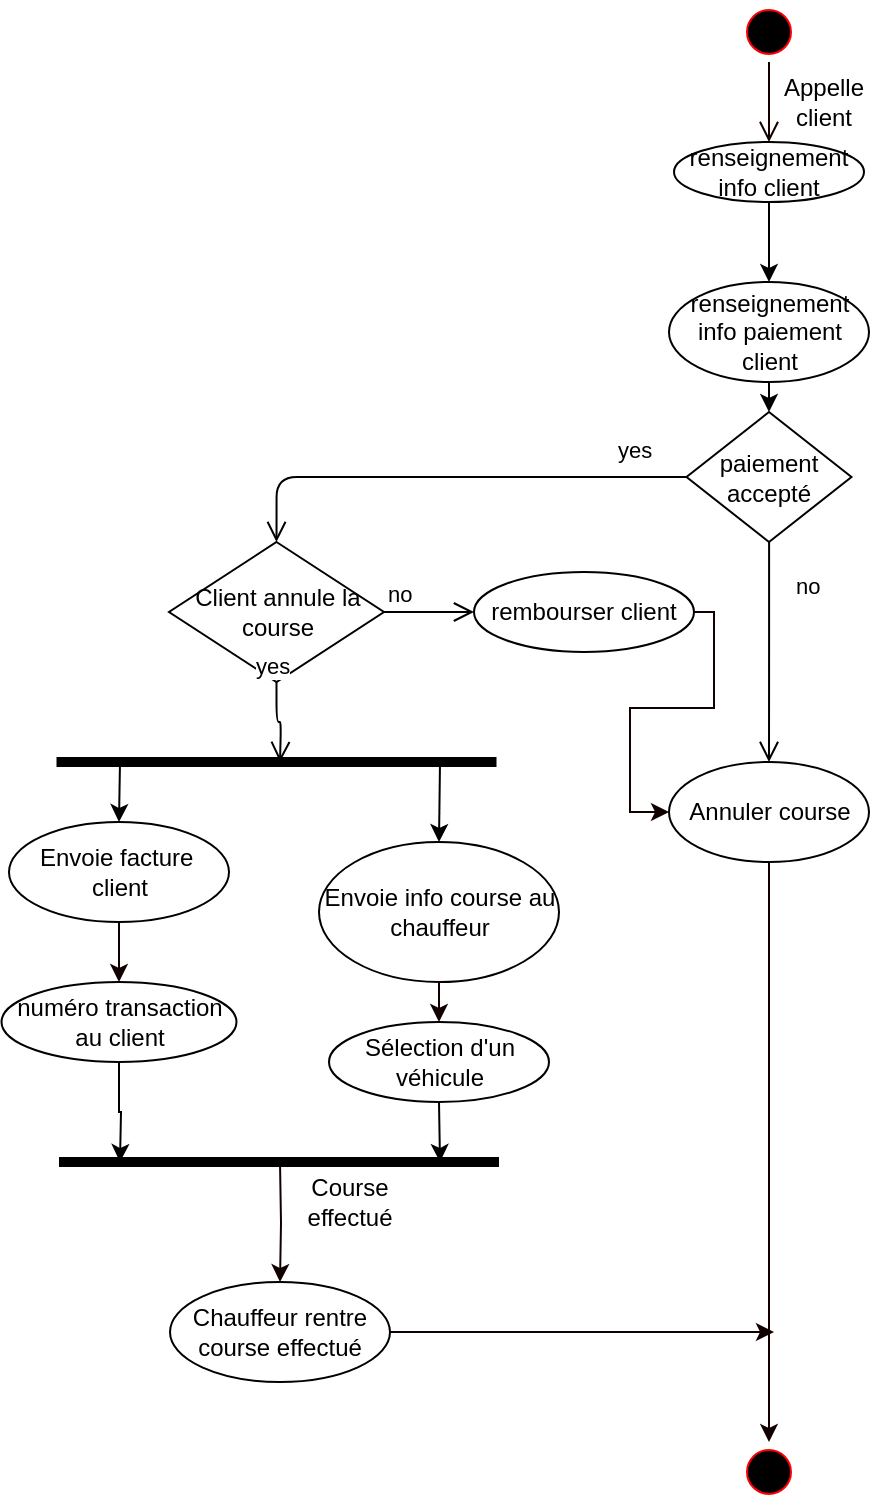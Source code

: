 <mxfile version="13.7.9" type="device"><diagram id="PLFkoICRe5J_pViO7fwP" name="Page-1"><mxGraphModel dx="1038" dy="1700" grid="1" gridSize="10" guides="1" tooltips="1" connect="1" arrows="1" fold="1" page="1" pageScale="1" pageWidth="827" pageHeight="1169" math="0" shadow="0"><root><mxCell id="0"/><mxCell id="1" parent="0"/><mxCell id="mDS-zWvdkisfn9acydBK-3" value="" style="ellipse;html=1;shape=startState;fillColor=#000000;strokeColor=#ff0000;" parent="1" vertex="1"><mxGeometry x="392.5" y="-70" width="30" height="30" as="geometry"/></mxCell><mxCell id="mDS-zWvdkisfn9acydBK-4" value="" style="edgeStyle=orthogonalEdgeStyle;html=1;verticalAlign=bottom;endArrow=open;endSize=8;entryX=0.5;entryY=0;entryDx=0;entryDy=0;strokeColor=#120000;" parent="1" source="mDS-zWvdkisfn9acydBK-3" target="mDS-zWvdkisfn9acydBK-5" edge="1"><mxGeometry relative="1" as="geometry"><mxPoint x="405" y="90" as="targetPoint"/></mxGeometry></mxCell><mxCell id="mDS-zWvdkisfn9acydBK-5" value="renseignement info client" style="ellipse;whiteSpace=wrap;html=1;" parent="1" vertex="1"><mxGeometry x="360" width="95" height="30" as="geometry"/></mxCell><mxCell id="mDS-zWvdkisfn9acydBK-54" style="edgeStyle=orthogonalEdgeStyle;rounded=0;orthogonalLoop=1;jettySize=auto;html=1;exitX=0.5;exitY=1;exitDx=0;exitDy=0;strokeColor=#120000;" parent="1" source="mDS-zWvdkisfn9acydBK-11" target="5tTq6glwS4zJhg97NXu6-18" edge="1"><mxGeometry relative="1" as="geometry"><mxPoint x="83" y="510" as="targetPoint"/></mxGeometry></mxCell><mxCell id="mDS-zWvdkisfn9acydBK-11" value="Envoie facture&amp;nbsp; client" style="ellipse;whiteSpace=wrap;html=1;" parent="1" vertex="1"><mxGeometry x="27.5" y="340" width="110" height="50" as="geometry"/></mxCell><mxCell id="mDS-zWvdkisfn9acydBK-14" value="Appelle client" style="text;html=1;strokeColor=none;fillColor=none;align=center;verticalAlign=middle;whiteSpace=wrap;rounded=0;" parent="1" vertex="1"><mxGeometry x="415" y="-30" width="40" height="20" as="geometry"/></mxCell><mxCell id="mDS-zWvdkisfn9acydBK-20" value="" style="ellipse;html=1;shape=startState;fillColor=#000000;strokeColor=#ff0000;" parent="1" vertex="1"><mxGeometry x="392.5" y="650" width="30" height="30" as="geometry"/></mxCell><mxCell id="mDS-zWvdkisfn9acydBK-58" style="edgeStyle=orthogonalEdgeStyle;rounded=0;orthogonalLoop=1;jettySize=auto;html=1;exitX=0.5;exitY=1;exitDx=0;exitDy=0;strokeColor=#120000;entryX=0.5;entryY=0;entryDx=0;entryDy=0;" parent="1" source="mDS-zWvdkisfn9acydBK-27" target="mDS-zWvdkisfn9acydBK-20" edge="1"><mxGeometry relative="1" as="geometry"><mxPoint x="407.5" y="380" as="targetPoint"/></mxGeometry></mxCell><mxCell id="mDS-zWvdkisfn9acydBK-27" value="Annuler course" style="ellipse;whiteSpace=wrap;html=1;" parent="1" vertex="1"><mxGeometry x="357.5" y="310" width="100" height="50" as="geometry"/></mxCell><mxCell id="mDS-zWvdkisfn9acydBK-36" value="renseignement info paiement client" style="ellipse;whiteSpace=wrap;html=1;" parent="1" vertex="1"><mxGeometry x="357.5" y="70" width="100" height="50" as="geometry"/></mxCell><mxCell id="mDS-zWvdkisfn9acydBK-37" value="" style="endArrow=classic;html=1;strokeColor=#000000;exitX=0.5;exitY=1;exitDx=0;exitDy=0;entryX=0.5;entryY=0;entryDx=0;entryDy=0;" parent="1" source="mDS-zWvdkisfn9acydBK-5" target="mDS-zWvdkisfn9acydBK-36" edge="1"><mxGeometry width="50" height="50" relative="1" as="geometry"><mxPoint x="380" y="280" as="sourcePoint"/><mxPoint x="430" y="230" as="targetPoint"/></mxGeometry></mxCell><mxCell id="mDS-zWvdkisfn9acydBK-38" value="" style="endArrow=classic;html=1;strokeColor=#000000;entryX=0.5;entryY=0;entryDx=0;entryDy=0;" parent="1" source="mDS-zWvdkisfn9acydBK-36" target="5tTq6glwS4zJhg97NXu6-1" edge="1"><mxGeometry width="50" height="50" relative="1" as="geometry"><mxPoint x="390" y="160" as="sourcePoint"/><mxPoint x="408" y="170" as="targetPoint"/></mxGeometry></mxCell><mxCell id="mDS-zWvdkisfn9acydBK-51" style="edgeStyle=orthogonalEdgeStyle;rounded=0;orthogonalLoop=1;jettySize=auto;html=1;exitX=0.5;exitY=1;exitDx=0;exitDy=0;entryX=0.5;entryY=0;entryDx=0;entryDy=0;strokeColor=#120000;" parent="1" source="mDS-zWvdkisfn9acydBK-45" target="mDS-zWvdkisfn9acydBK-48" edge="1"><mxGeometry relative="1" as="geometry"/></mxCell><mxCell id="mDS-zWvdkisfn9acydBK-45" value="Envoie info course au chauffeur" style="ellipse;whiteSpace=wrap;html=1;" parent="1" vertex="1"><mxGeometry x="182.5" y="350" width="120" height="70" as="geometry"/></mxCell><mxCell id="mDS-zWvdkisfn9acydBK-76" style="edgeStyle=orthogonalEdgeStyle;rounded=0;orthogonalLoop=1;jettySize=auto;html=1;entryX=0.5;entryY=0;entryDx=0;entryDy=0;strokeColor=#120000;" parent="1" target="mDS-zWvdkisfn9acydBK-55" edge="1"><mxGeometry relative="1" as="geometry"><mxPoint x="163" y="510" as="sourcePoint"/></mxGeometry></mxCell><mxCell id="5tTq6glwS4zJhg97NXu6-17" style="edgeStyle=orthogonalEdgeStyle;rounded=0;orthogonalLoop=1;jettySize=auto;html=1;exitX=0.5;exitY=1;exitDx=0;exitDy=0;strokeWidth=1;" edge="1" parent="1" source="mDS-zWvdkisfn9acydBK-48"><mxGeometry relative="1" as="geometry"><mxPoint x="243" y="510" as="targetPoint"/></mxGeometry></mxCell><mxCell id="mDS-zWvdkisfn9acydBK-48" value="Sélection d'un véhicule" style="ellipse;whiteSpace=wrap;html=1;" parent="1" vertex="1"><mxGeometry x="187.5" y="440" width="110" height="40" as="geometry"/></mxCell><mxCell id="mDS-zWvdkisfn9acydBK-77" style="edgeStyle=orthogonalEdgeStyle;rounded=0;orthogonalLoop=1;jettySize=auto;html=1;exitX=1;exitY=0.5;exitDx=0;exitDy=0;strokeColor=#120000;" parent="1" source="mDS-zWvdkisfn9acydBK-55" edge="1"><mxGeometry relative="1" as="geometry"><mxPoint x="410" y="595" as="targetPoint"/></mxGeometry></mxCell><mxCell id="mDS-zWvdkisfn9acydBK-55" value="Chauffeur rentre course effectué" style="ellipse;whiteSpace=wrap;html=1;" parent="1" vertex="1"><mxGeometry x="108" y="570" width="110" height="50" as="geometry"/></mxCell><mxCell id="mDS-zWvdkisfn9acydBK-74" style="edgeStyle=orthogonalEdgeStyle;rounded=0;orthogonalLoop=1;jettySize=auto;html=1;exitX=1;exitY=0.5;exitDx=0;exitDy=0;entryX=0;entryY=0.5;entryDx=0;entryDy=0;strokeColor=#120000;" parent="1" source="mDS-zWvdkisfn9acydBK-72" target="mDS-zWvdkisfn9acydBK-27" edge="1"><mxGeometry relative="1" as="geometry"><Array as="points"><mxPoint x="380" y="235"/><mxPoint x="380" y="283"/><mxPoint x="338" y="283"/><mxPoint x="338" y="335"/></Array></mxGeometry></mxCell><mxCell id="mDS-zWvdkisfn9acydBK-72" value="rembourser client" style="ellipse;whiteSpace=wrap;html=1;" parent="1" vertex="1"><mxGeometry x="260" y="215" width="110" height="40" as="geometry"/></mxCell><mxCell id="mDS-zWvdkisfn9acydBK-78" value="Course effectué" style="text;html=1;strokeColor=none;fillColor=none;align=center;verticalAlign=middle;whiteSpace=wrap;rounded=0;" parent="1" vertex="1"><mxGeometry x="178" y="520" width="40" height="20" as="geometry"/></mxCell><mxCell id="5tTq6glwS4zJhg97NXu6-1" value="paiement accepté" style="rhombus;whiteSpace=wrap;html=1;" vertex="1" parent="1"><mxGeometry x="366.25" y="135" width="82.5" height="65" as="geometry"/></mxCell><mxCell id="5tTq6glwS4zJhg97NXu6-2" value="no" style="edgeStyle=orthogonalEdgeStyle;html=1;align=left;verticalAlign=bottom;endArrow=open;endSize=8;entryX=0.5;entryY=0;entryDx=0;entryDy=0;" edge="1" source="5tTq6glwS4zJhg97NXu6-1" parent="1" target="mDS-zWvdkisfn9acydBK-27"><mxGeometry x="-0.438" y="11" relative="1" as="geometry"><mxPoint x="540" y="170" as="targetPoint"/><mxPoint as="offset"/></mxGeometry></mxCell><mxCell id="5tTq6glwS4zJhg97NXu6-3" value="yes" style="edgeStyle=orthogonalEdgeStyle;html=1;align=left;verticalAlign=top;endArrow=open;endSize=8;entryX=0.5;entryY=0;entryDx=0;entryDy=0;" edge="1" source="5tTq6glwS4zJhg97NXu6-1" parent="1" target="5tTq6glwS4zJhg97NXu6-7"><mxGeometry x="-0.695" y="-27" relative="1" as="geometry"><mxPoint x="160" y="150" as="targetPoint"/><mxPoint as="offset"/></mxGeometry></mxCell><mxCell id="5tTq6glwS4zJhg97NXu6-7" value="Client annule la course" style="rhombus;whiteSpace=wrap;html=1;" vertex="1" parent="1"><mxGeometry x="107.5" y="200" width="107.5" height="70" as="geometry"/></mxCell><mxCell id="5tTq6glwS4zJhg97NXu6-8" value="no" style="edgeStyle=orthogonalEdgeStyle;html=1;align=left;verticalAlign=bottom;endArrow=open;endSize=8;entryX=0;entryY=0.5;entryDx=0;entryDy=0;" edge="1" source="5tTq6glwS4zJhg97NXu6-7" parent="1" target="mDS-zWvdkisfn9acydBK-72"><mxGeometry x="-1" relative="1" as="geometry"><mxPoint x="332.5" y="30" as="targetPoint"/></mxGeometry></mxCell><mxCell id="5tTq6glwS4zJhg97NXu6-9" value="yes" style="edgeStyle=orthogonalEdgeStyle;html=1;align=left;verticalAlign=top;endArrow=open;endSize=8;" edge="1" source="5tTq6glwS4zJhg97NXu6-7" parent="1"><mxGeometry x="0.042" y="21" relative="1" as="geometry"><mxPoint x="163" y="310" as="targetPoint"/><mxPoint x="-14" y="-20" as="offset"/></mxGeometry></mxCell><mxCell id="5tTq6glwS4zJhg97NXu6-11" value="" style="endArrow=none;html=1;strokeWidth=5;" edge="1" parent="1"><mxGeometry width="50" height="50" relative="1" as="geometry"><mxPoint x="51.25" y="310" as="sourcePoint"/><mxPoint x="271.25" y="310" as="targetPoint"/></mxGeometry></mxCell><mxCell id="5tTq6glwS4zJhg97NXu6-12" value="" style="endArrow=classic;html=1;strokeWidth=1;entryX=0.5;entryY=0;entryDx=0;entryDy=0;" edge="1" parent="1" target="mDS-zWvdkisfn9acydBK-11"><mxGeometry width="50" height="50" relative="1" as="geometry"><mxPoint x="83" y="310" as="sourcePoint"/><mxPoint x="440" y="370" as="targetPoint"/></mxGeometry></mxCell><mxCell id="5tTq6glwS4zJhg97NXu6-15" value="" style="endArrow=classic;html=1;strokeWidth=1;entryX=0.5;entryY=0;entryDx=0;entryDy=0;" edge="1" parent="1" target="mDS-zWvdkisfn9acydBK-45"><mxGeometry width="50" height="50" relative="1" as="geometry"><mxPoint x="243" y="310" as="sourcePoint"/><mxPoint x="102.5" y="380" as="targetPoint"/></mxGeometry></mxCell><mxCell id="5tTq6glwS4zJhg97NXu6-16" value="" style="endArrow=none;html=1;strokeWidth=5;" edge="1" parent="1"><mxGeometry width="50" height="50" relative="1" as="geometry"><mxPoint x="52.5" y="510" as="sourcePoint"/><mxPoint x="272.5" y="510" as="targetPoint"/></mxGeometry></mxCell><mxCell id="5tTq6glwS4zJhg97NXu6-19" style="edgeStyle=orthogonalEdgeStyle;rounded=0;orthogonalLoop=1;jettySize=auto;html=1;exitX=0.5;exitY=1;exitDx=0;exitDy=0;strokeWidth=1;" edge="1" parent="1" source="5tTq6glwS4zJhg97NXu6-18"><mxGeometry relative="1" as="geometry"><mxPoint x="83" y="510" as="targetPoint"/></mxGeometry></mxCell><mxCell id="5tTq6glwS4zJhg97NXu6-18" value="&lt;span&gt;numéro transaction au client&lt;/span&gt;" style="ellipse;whiteSpace=wrap;html=1;" vertex="1" parent="1"><mxGeometry x="23.75" y="420" width="117.5" height="40" as="geometry"/></mxCell></root></mxGraphModel></diagram></mxfile>